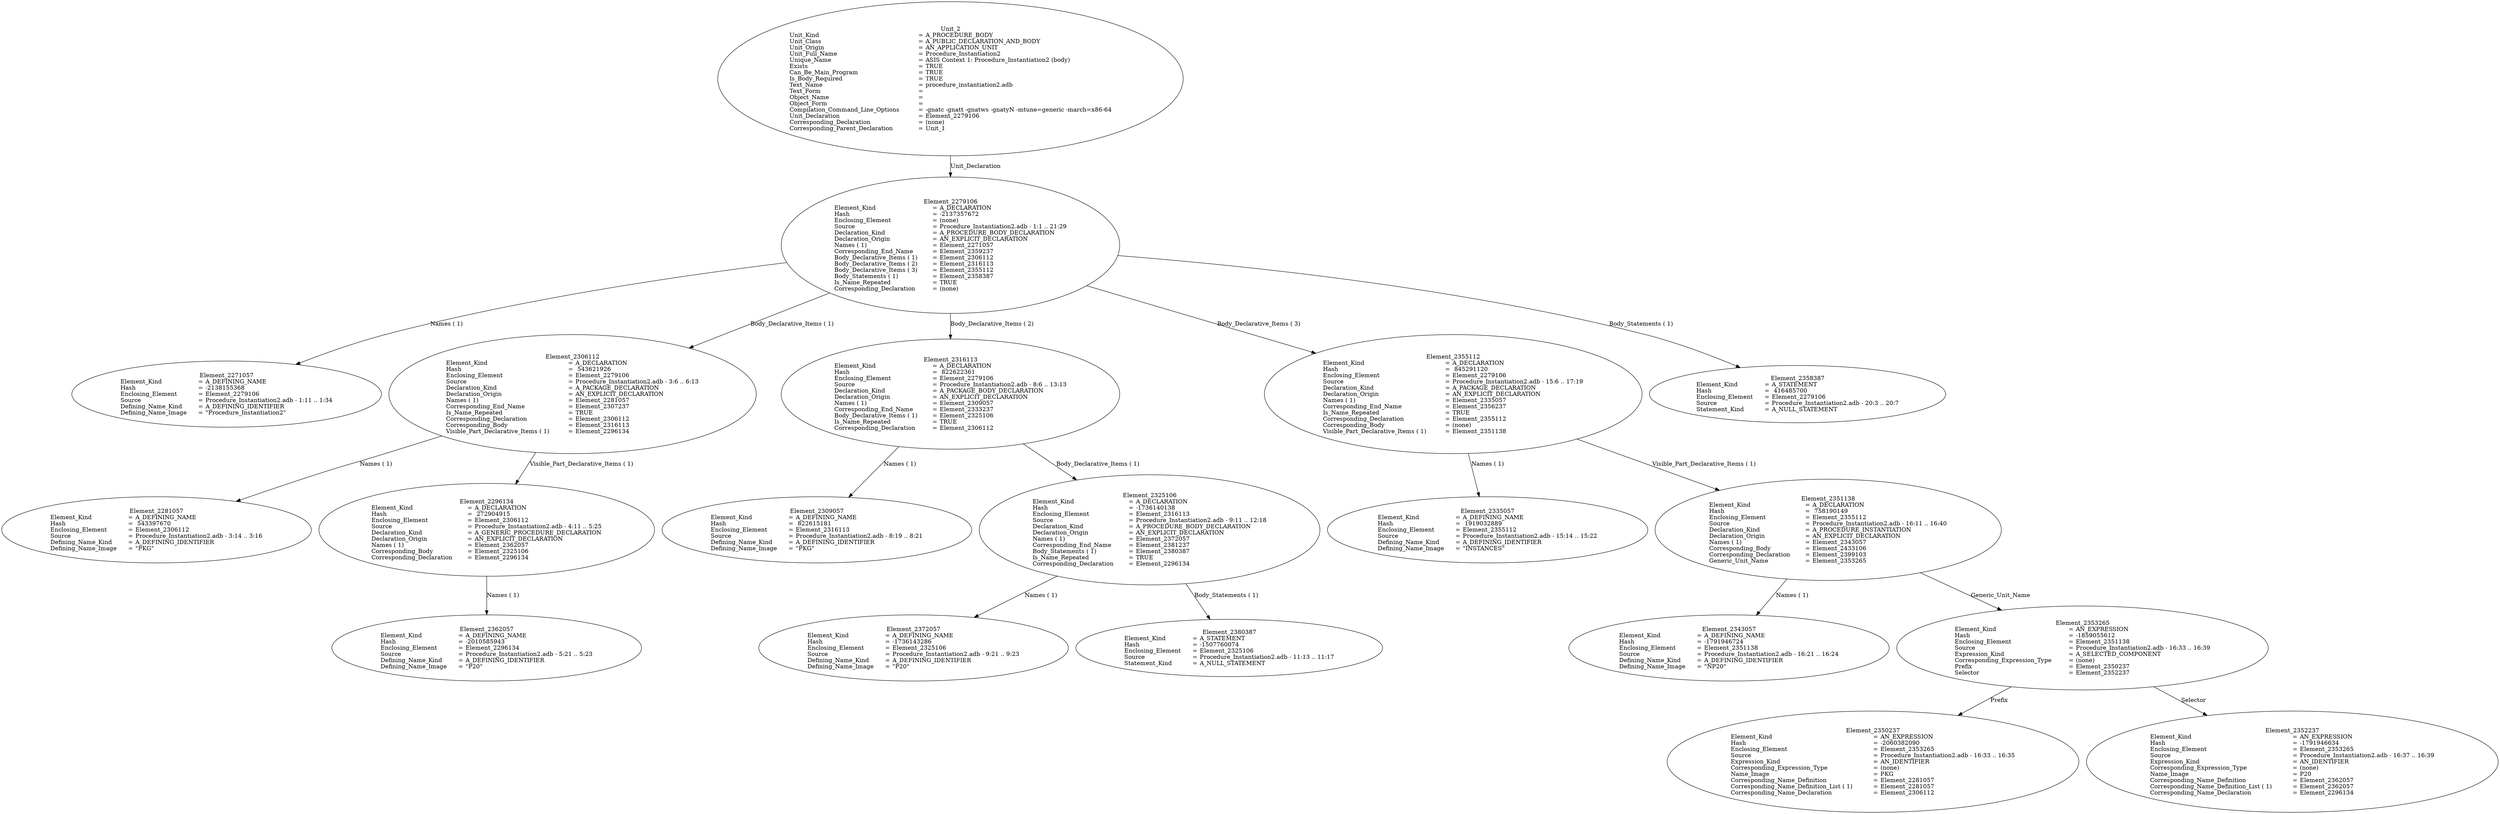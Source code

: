 digraph "procedure_instantiation2.adt" {
  Unit_2 -> Element_2279106
      [ label=Unit_Declaration ];
  Unit_2
      [ label=<<TABLE BORDER="0" CELLBORDER="0" CELLSPACING="0" CELLPADDING="0"> 
          <TR><TD COLSPAN="3">Unit_2</TD></TR>
          <TR><TD ALIGN="LEFT">Unit_Kind   </TD><TD> = </TD><TD ALIGN="LEFT">A_PROCEDURE_BODY</TD></TR>
          <TR><TD ALIGN="LEFT">Unit_Class   </TD><TD> = </TD><TD ALIGN="LEFT">A_PUBLIC_DECLARATION_AND_BODY</TD></TR>
          <TR><TD ALIGN="LEFT">Unit_Origin   </TD><TD> = </TD><TD ALIGN="LEFT">AN_APPLICATION_UNIT</TD></TR>
          <TR><TD ALIGN="LEFT">Unit_Full_Name    </TD><TD> = </TD><TD ALIGN="LEFT">Procedure_Instantiation2</TD></TR>
          <TR><TD ALIGN="LEFT">Unique_Name   </TD><TD> = </TD><TD ALIGN="LEFT">ASIS Context 1: Procedure_Instantiation2 (body)</TD></TR>
          <TR><TD ALIGN="LEFT">Exists  </TD><TD> = </TD><TD ALIGN="LEFT">TRUE</TD></TR>
          <TR><TD ALIGN="LEFT">Can_Be_Main_Program     </TD><TD> = </TD><TD ALIGN="LEFT">TRUE</TD></TR>
          <TR><TD ALIGN="LEFT">Is_Body_Required     </TD><TD> = </TD><TD ALIGN="LEFT">TRUE</TD></TR>
          <TR><TD ALIGN="LEFT">Text_Name   </TD><TD> = </TD><TD ALIGN="LEFT">procedure_instantiation2.adb</TD></TR>
          <TR><TD ALIGN="LEFT">Text_Form   </TD><TD> = </TD><TD ALIGN="LEFT"></TD></TR>
          <TR><TD ALIGN="LEFT">Object_Name   </TD><TD> = </TD><TD ALIGN="LEFT"></TD></TR>
          <TR><TD ALIGN="LEFT">Object_Form   </TD><TD> = </TD><TD ALIGN="LEFT"></TD></TR>
          <TR><TD ALIGN="LEFT">Compilation_Command_Line_Options         </TD><TD> = </TD><TD ALIGN="LEFT">-gnatc -gnatt -gnatws -gnatyN -mtune=generic -march=x86-64</TD></TR>
          <TR><TD ALIGN="LEFT">Unit_Declaration     </TD><TD> = </TD><TD ALIGN="LEFT">Element_2279106</TD></TR>
          <TR><TD ALIGN="LEFT">Corresponding_Declaration       </TD><TD> = </TD><TD ALIGN="LEFT">(none)</TD></TR>
          <TR><TD ALIGN="LEFT">Corresponding_Parent_Declaration         </TD><TD> = </TD><TD ALIGN="LEFT">Unit_1</TD></TR>
          </TABLE>> ];
  Element_2279106 -> Element_2271057
      [ label="Names ( 1)" ];
  Element_2279106 -> Element_2306112
      [ label="Body_Declarative_Items ( 1)" ];
  Element_2279106 -> Element_2316113
      [ label="Body_Declarative_Items ( 2)" ];
  Element_2279106 -> Element_2355112
      [ label="Body_Declarative_Items ( 3)" ];
  Element_2279106 -> Element_2358387
      [ label="Body_Statements ( 1)" ];
  Element_2279106
      [ label=<<TABLE BORDER="0" CELLBORDER="0" CELLSPACING="0" CELLPADDING="0"> 
          <TR><TD COLSPAN="3">Element_2279106</TD></TR>
          <TR><TD ALIGN="LEFT">Element_Kind    </TD><TD> = </TD><TD ALIGN="LEFT">A_DECLARATION</TD></TR>
          <TR><TD ALIGN="LEFT">Hash  </TD><TD> = </TD><TD ALIGN="LEFT">-2137357672</TD></TR>
          <TR><TD ALIGN="LEFT">Enclosing_Element     </TD><TD> = </TD><TD ALIGN="LEFT">(none)</TD></TR>
          <TR><TD ALIGN="LEFT">Source  </TD><TD> = </TD><TD ALIGN="LEFT">Procedure_Instantiation2.adb - 1:1 .. 21:29</TD></TR>
          <TR><TD ALIGN="LEFT">Declaration_Kind     </TD><TD> = </TD><TD ALIGN="LEFT">A_PROCEDURE_BODY_DECLARATION</TD></TR>
          <TR><TD ALIGN="LEFT">Declaration_Origin     </TD><TD> = </TD><TD ALIGN="LEFT">AN_EXPLICIT_DECLARATION</TD></TR>
          <TR><TD ALIGN="LEFT">Names ( 1)   </TD><TD> = </TD><TD ALIGN="LEFT">Element_2271057</TD></TR>
          <TR><TD ALIGN="LEFT">Corresponding_End_Name      </TD><TD> = </TD><TD ALIGN="LEFT">Element_2359237</TD></TR>
          <TR><TD ALIGN="LEFT">Body_Declarative_Items ( 1)       </TD><TD> = </TD><TD ALIGN="LEFT">Element_2306112</TD></TR>
          <TR><TD ALIGN="LEFT">Body_Declarative_Items ( 2)       </TD><TD> = </TD><TD ALIGN="LEFT">Element_2316113</TD></TR>
          <TR><TD ALIGN="LEFT">Body_Declarative_Items ( 3)       </TD><TD> = </TD><TD ALIGN="LEFT">Element_2355112</TD></TR>
          <TR><TD ALIGN="LEFT">Body_Statements ( 1)      </TD><TD> = </TD><TD ALIGN="LEFT">Element_2358387</TD></TR>
          <TR><TD ALIGN="LEFT">Is_Name_Repeated     </TD><TD> = </TD><TD ALIGN="LEFT">TRUE</TD></TR>
          <TR><TD ALIGN="LEFT">Corresponding_Declaration       </TD><TD> = </TD><TD ALIGN="LEFT">(none)</TD></TR>
          </TABLE>> ];
  Element_2271057
      [ label=<<TABLE BORDER="0" CELLBORDER="0" CELLSPACING="0" CELLPADDING="0"> 
          <TR><TD COLSPAN="3">Element_2271057</TD></TR>
          <TR><TD ALIGN="LEFT">Element_Kind    </TD><TD> = </TD><TD ALIGN="LEFT">A_DEFINING_NAME</TD></TR>
          <TR><TD ALIGN="LEFT">Hash  </TD><TD> = </TD><TD ALIGN="LEFT">-2138155368</TD></TR>
          <TR><TD ALIGN="LEFT">Enclosing_Element     </TD><TD> = </TD><TD ALIGN="LEFT">Element_2279106</TD></TR>
          <TR><TD ALIGN="LEFT">Source  </TD><TD> = </TD><TD ALIGN="LEFT">Procedure_Instantiation2.adb - 1:11 .. 1:34</TD></TR>
          <TR><TD ALIGN="LEFT">Defining_Name_Kind     </TD><TD> = </TD><TD ALIGN="LEFT">A_DEFINING_IDENTIFIER</TD></TR>
          <TR><TD ALIGN="LEFT">Defining_Name_Image     </TD><TD> = </TD><TD ALIGN="LEFT">"Procedure_Instantiation2"</TD></TR>
          </TABLE>> ];
  Element_2306112 -> Element_2281057
      [ label="Names ( 1)" ];
  Element_2306112 -> Element_2296134
      [ label="Visible_Part_Declarative_Items ( 1)" ];
  Element_2306112
      [ label=<<TABLE BORDER="0" CELLBORDER="0" CELLSPACING="0" CELLPADDING="0"> 
          <TR><TD COLSPAN="3">Element_2306112</TD></TR>
          <TR><TD ALIGN="LEFT">Element_Kind    </TD><TD> = </TD><TD ALIGN="LEFT">A_DECLARATION</TD></TR>
          <TR><TD ALIGN="LEFT">Hash  </TD><TD> = </TD><TD ALIGN="LEFT"> 543621926</TD></TR>
          <TR><TD ALIGN="LEFT">Enclosing_Element     </TD><TD> = </TD><TD ALIGN="LEFT">Element_2279106</TD></TR>
          <TR><TD ALIGN="LEFT">Source  </TD><TD> = </TD><TD ALIGN="LEFT">Procedure_Instantiation2.adb - 3:6 .. 6:13</TD></TR>
          <TR><TD ALIGN="LEFT">Declaration_Kind     </TD><TD> = </TD><TD ALIGN="LEFT">A_PACKAGE_DECLARATION</TD></TR>
          <TR><TD ALIGN="LEFT">Declaration_Origin     </TD><TD> = </TD><TD ALIGN="LEFT">AN_EXPLICIT_DECLARATION</TD></TR>
          <TR><TD ALIGN="LEFT">Names ( 1)   </TD><TD> = </TD><TD ALIGN="LEFT">Element_2281057</TD></TR>
          <TR><TD ALIGN="LEFT">Corresponding_End_Name      </TD><TD> = </TD><TD ALIGN="LEFT">Element_2307237</TD></TR>
          <TR><TD ALIGN="LEFT">Is_Name_Repeated     </TD><TD> = </TD><TD ALIGN="LEFT">TRUE</TD></TR>
          <TR><TD ALIGN="LEFT">Corresponding_Declaration       </TD><TD> = </TD><TD ALIGN="LEFT">Element_2306112</TD></TR>
          <TR><TD ALIGN="LEFT">Corresponding_Body     </TD><TD> = </TD><TD ALIGN="LEFT">Element_2316113</TD></TR>
          <TR><TD ALIGN="LEFT">Visible_Part_Declarative_Items ( 1)         </TD><TD> = </TD><TD ALIGN="LEFT">Element_2296134</TD></TR>
          </TABLE>> ];
  Element_2281057
      [ label=<<TABLE BORDER="0" CELLBORDER="0" CELLSPACING="0" CELLPADDING="0"> 
          <TR><TD COLSPAN="3">Element_2281057</TD></TR>
          <TR><TD ALIGN="LEFT">Element_Kind    </TD><TD> = </TD><TD ALIGN="LEFT">A_DEFINING_NAME</TD></TR>
          <TR><TD ALIGN="LEFT">Hash  </TD><TD> = </TD><TD ALIGN="LEFT"> 543397670</TD></TR>
          <TR><TD ALIGN="LEFT">Enclosing_Element     </TD><TD> = </TD><TD ALIGN="LEFT">Element_2306112</TD></TR>
          <TR><TD ALIGN="LEFT">Source  </TD><TD> = </TD><TD ALIGN="LEFT">Procedure_Instantiation2.adb - 3:14 .. 3:16</TD></TR>
          <TR><TD ALIGN="LEFT">Defining_Name_Kind     </TD><TD> = </TD><TD ALIGN="LEFT">A_DEFINING_IDENTIFIER</TD></TR>
          <TR><TD ALIGN="LEFT">Defining_Name_Image     </TD><TD> = </TD><TD ALIGN="LEFT">"PKG"</TD></TR>
          </TABLE>> ];
  Element_2296134 -> Element_2362057
      [ label="Names ( 1)" ];
  Element_2296134
      [ label=<<TABLE BORDER="0" CELLBORDER="0" CELLSPACING="0" CELLPADDING="0"> 
          <TR><TD COLSPAN="3">Element_2296134</TD></TR>
          <TR><TD ALIGN="LEFT">Element_Kind    </TD><TD> = </TD><TD ALIGN="LEFT">A_DECLARATION</TD></TR>
          <TR><TD ALIGN="LEFT">Hash  </TD><TD> = </TD><TD ALIGN="LEFT"> 272904915</TD></TR>
          <TR><TD ALIGN="LEFT">Enclosing_Element     </TD><TD> = </TD><TD ALIGN="LEFT">Element_2306112</TD></TR>
          <TR><TD ALIGN="LEFT">Source  </TD><TD> = </TD><TD ALIGN="LEFT">Procedure_Instantiation2.adb - 4:11 .. 5:25</TD></TR>
          <TR><TD ALIGN="LEFT">Declaration_Kind     </TD><TD> = </TD><TD ALIGN="LEFT">A_GENERIC_PROCEDURE_DECLARATION</TD></TR>
          <TR><TD ALIGN="LEFT">Declaration_Origin     </TD><TD> = </TD><TD ALIGN="LEFT">AN_EXPLICIT_DECLARATION</TD></TR>
          <TR><TD ALIGN="LEFT">Names ( 1)   </TD><TD> = </TD><TD ALIGN="LEFT">Element_2362057</TD></TR>
          <TR><TD ALIGN="LEFT">Corresponding_Body     </TD><TD> = </TD><TD ALIGN="LEFT">Element_2325106</TD></TR>
          <TR><TD ALIGN="LEFT">Corresponding_Declaration       </TD><TD> = </TD><TD ALIGN="LEFT">Element_2296134</TD></TR>
          </TABLE>> ];
  Element_2362057
      [ label=<<TABLE BORDER="0" CELLBORDER="0" CELLSPACING="0" CELLPADDING="0"> 
          <TR><TD COLSPAN="3">Element_2362057</TD></TR>
          <TR><TD ALIGN="LEFT">Element_Kind    </TD><TD> = </TD><TD ALIGN="LEFT">A_DEFINING_NAME</TD></TR>
          <TR><TD ALIGN="LEFT">Hash  </TD><TD> = </TD><TD ALIGN="LEFT">-2010585943</TD></TR>
          <TR><TD ALIGN="LEFT">Enclosing_Element     </TD><TD> = </TD><TD ALIGN="LEFT">Element_2296134</TD></TR>
          <TR><TD ALIGN="LEFT">Source  </TD><TD> = </TD><TD ALIGN="LEFT">Procedure_Instantiation2.adb - 5:21 .. 5:23</TD></TR>
          <TR><TD ALIGN="LEFT">Defining_Name_Kind     </TD><TD> = </TD><TD ALIGN="LEFT">A_DEFINING_IDENTIFIER</TD></TR>
          <TR><TD ALIGN="LEFT">Defining_Name_Image     </TD><TD> = </TD><TD ALIGN="LEFT">"P20"</TD></TR>
          </TABLE>> ];
  Element_2316113 -> Element_2309057
      [ label="Names ( 1)" ];
  Element_2316113 -> Element_2325106
      [ label="Body_Declarative_Items ( 1)" ];
  Element_2316113
      [ label=<<TABLE BORDER="0" CELLBORDER="0" CELLSPACING="0" CELLPADDING="0"> 
          <TR><TD COLSPAN="3">Element_2316113</TD></TR>
          <TR><TD ALIGN="LEFT">Element_Kind    </TD><TD> = </TD><TD ALIGN="LEFT">A_DECLARATION</TD></TR>
          <TR><TD ALIGN="LEFT">Hash  </TD><TD> = </TD><TD ALIGN="LEFT"> 822622361</TD></TR>
          <TR><TD ALIGN="LEFT">Enclosing_Element     </TD><TD> = </TD><TD ALIGN="LEFT">Element_2279106</TD></TR>
          <TR><TD ALIGN="LEFT">Source  </TD><TD> = </TD><TD ALIGN="LEFT">Procedure_Instantiation2.adb - 8:6 .. 13:13</TD></TR>
          <TR><TD ALIGN="LEFT">Declaration_Kind     </TD><TD> = </TD><TD ALIGN="LEFT">A_PACKAGE_BODY_DECLARATION</TD></TR>
          <TR><TD ALIGN="LEFT">Declaration_Origin     </TD><TD> = </TD><TD ALIGN="LEFT">AN_EXPLICIT_DECLARATION</TD></TR>
          <TR><TD ALIGN="LEFT">Names ( 1)   </TD><TD> = </TD><TD ALIGN="LEFT">Element_2309057</TD></TR>
          <TR><TD ALIGN="LEFT">Corresponding_End_Name      </TD><TD> = </TD><TD ALIGN="LEFT">Element_2333237</TD></TR>
          <TR><TD ALIGN="LEFT">Body_Declarative_Items ( 1)       </TD><TD> = </TD><TD ALIGN="LEFT">Element_2325106</TD></TR>
          <TR><TD ALIGN="LEFT">Is_Name_Repeated     </TD><TD> = </TD><TD ALIGN="LEFT">TRUE</TD></TR>
          <TR><TD ALIGN="LEFT">Corresponding_Declaration       </TD><TD> = </TD><TD ALIGN="LEFT">Element_2306112</TD></TR>
          </TABLE>> ];
  Element_2309057
      [ label=<<TABLE BORDER="0" CELLBORDER="0" CELLSPACING="0" CELLPADDING="0"> 
          <TR><TD COLSPAN="3">Element_2309057</TD></TR>
          <TR><TD ALIGN="LEFT">Element_Kind    </TD><TD> = </TD><TD ALIGN="LEFT">A_DEFINING_NAME</TD></TR>
          <TR><TD ALIGN="LEFT">Hash  </TD><TD> = </TD><TD ALIGN="LEFT"> 822615181</TD></TR>
          <TR><TD ALIGN="LEFT">Enclosing_Element     </TD><TD> = </TD><TD ALIGN="LEFT">Element_2316113</TD></TR>
          <TR><TD ALIGN="LEFT">Source  </TD><TD> = </TD><TD ALIGN="LEFT">Procedure_Instantiation2.adb - 8:19 .. 8:21</TD></TR>
          <TR><TD ALIGN="LEFT">Defining_Name_Kind     </TD><TD> = </TD><TD ALIGN="LEFT">A_DEFINING_IDENTIFIER</TD></TR>
          <TR><TD ALIGN="LEFT">Defining_Name_Image     </TD><TD> = </TD><TD ALIGN="LEFT">"PKG"</TD></TR>
          </TABLE>> ];
  Element_2325106 -> Element_2372057
      [ label="Names ( 1)" ];
  Element_2325106 -> Element_2380387
      [ label="Body_Statements ( 1)" ];
  Element_2325106
      [ label=<<TABLE BORDER="0" CELLBORDER="0" CELLSPACING="0" CELLPADDING="0"> 
          <TR><TD COLSPAN="3">Element_2325106</TD></TR>
          <TR><TD ALIGN="LEFT">Element_Kind    </TD><TD> = </TD><TD ALIGN="LEFT">A_DECLARATION</TD></TR>
          <TR><TD ALIGN="LEFT">Hash  </TD><TD> = </TD><TD ALIGN="LEFT">-1736140138</TD></TR>
          <TR><TD ALIGN="LEFT">Enclosing_Element     </TD><TD> = </TD><TD ALIGN="LEFT">Element_2316113</TD></TR>
          <TR><TD ALIGN="LEFT">Source  </TD><TD> = </TD><TD ALIGN="LEFT">Procedure_Instantiation2.adb - 9:11 .. 12:18</TD></TR>
          <TR><TD ALIGN="LEFT">Declaration_Kind     </TD><TD> = </TD><TD ALIGN="LEFT">A_PROCEDURE_BODY_DECLARATION</TD></TR>
          <TR><TD ALIGN="LEFT">Declaration_Origin     </TD><TD> = </TD><TD ALIGN="LEFT">AN_EXPLICIT_DECLARATION</TD></TR>
          <TR><TD ALIGN="LEFT">Names ( 1)   </TD><TD> = </TD><TD ALIGN="LEFT">Element_2372057</TD></TR>
          <TR><TD ALIGN="LEFT">Corresponding_End_Name      </TD><TD> = </TD><TD ALIGN="LEFT">Element_2381237</TD></TR>
          <TR><TD ALIGN="LEFT">Body_Statements ( 1)      </TD><TD> = </TD><TD ALIGN="LEFT">Element_2380387</TD></TR>
          <TR><TD ALIGN="LEFT">Is_Name_Repeated     </TD><TD> = </TD><TD ALIGN="LEFT">TRUE</TD></TR>
          <TR><TD ALIGN="LEFT">Corresponding_Declaration       </TD><TD> = </TD><TD ALIGN="LEFT">Element_2296134</TD></TR>
          </TABLE>> ];
  Element_2372057
      [ label=<<TABLE BORDER="0" CELLBORDER="0" CELLSPACING="0" CELLPADDING="0"> 
          <TR><TD COLSPAN="3">Element_2372057</TD></TR>
          <TR><TD ALIGN="LEFT">Element_Kind    </TD><TD> = </TD><TD ALIGN="LEFT">A_DEFINING_NAME</TD></TR>
          <TR><TD ALIGN="LEFT">Hash  </TD><TD> = </TD><TD ALIGN="LEFT">-1736143286</TD></TR>
          <TR><TD ALIGN="LEFT">Enclosing_Element     </TD><TD> = </TD><TD ALIGN="LEFT">Element_2325106</TD></TR>
          <TR><TD ALIGN="LEFT">Source  </TD><TD> = </TD><TD ALIGN="LEFT">Procedure_Instantiation2.adb - 9:21 .. 9:23</TD></TR>
          <TR><TD ALIGN="LEFT">Defining_Name_Kind     </TD><TD> = </TD><TD ALIGN="LEFT">A_DEFINING_IDENTIFIER</TD></TR>
          <TR><TD ALIGN="LEFT">Defining_Name_Image     </TD><TD> = </TD><TD ALIGN="LEFT">"P20"</TD></TR>
          </TABLE>> ];
  Element_2380387
      [ label=<<TABLE BORDER="0" CELLBORDER="0" CELLSPACING="0" CELLPADDING="0"> 
          <TR><TD COLSPAN="3">Element_2380387</TD></TR>
          <TR><TD ALIGN="LEFT">Element_Kind    </TD><TD> = </TD><TD ALIGN="LEFT">A_STATEMENT</TD></TR>
          <TR><TD ALIGN="LEFT">Hash  </TD><TD> = </TD><TD ALIGN="LEFT">-1507760074</TD></TR>
          <TR><TD ALIGN="LEFT">Enclosing_Element     </TD><TD> = </TD><TD ALIGN="LEFT">Element_2325106</TD></TR>
          <TR><TD ALIGN="LEFT">Source  </TD><TD> = </TD><TD ALIGN="LEFT">Procedure_Instantiation2.adb - 11:13 .. 11:17</TD></TR>
          <TR><TD ALIGN="LEFT">Statement_Kind    </TD><TD> = </TD><TD ALIGN="LEFT">A_NULL_STATEMENT</TD></TR>
          </TABLE>> ];
  Element_2355112 -> Element_2335057
      [ label="Names ( 1)" ];
  Element_2355112 -> Element_2351138
      [ label="Visible_Part_Declarative_Items ( 1)" ];
  Element_2355112
      [ label=<<TABLE BORDER="0" CELLBORDER="0" CELLSPACING="0" CELLPADDING="0"> 
          <TR><TD COLSPAN="3">Element_2355112</TD></TR>
          <TR><TD ALIGN="LEFT">Element_Kind    </TD><TD> = </TD><TD ALIGN="LEFT">A_DECLARATION</TD></TR>
          <TR><TD ALIGN="LEFT">Hash  </TD><TD> = </TD><TD ALIGN="LEFT"> 845291120</TD></TR>
          <TR><TD ALIGN="LEFT">Enclosing_Element     </TD><TD> = </TD><TD ALIGN="LEFT">Element_2279106</TD></TR>
          <TR><TD ALIGN="LEFT">Source  </TD><TD> = </TD><TD ALIGN="LEFT">Procedure_Instantiation2.adb - 15:6 .. 17:19</TD></TR>
          <TR><TD ALIGN="LEFT">Declaration_Kind     </TD><TD> = </TD><TD ALIGN="LEFT">A_PACKAGE_DECLARATION</TD></TR>
          <TR><TD ALIGN="LEFT">Declaration_Origin     </TD><TD> = </TD><TD ALIGN="LEFT">AN_EXPLICIT_DECLARATION</TD></TR>
          <TR><TD ALIGN="LEFT">Names ( 1)   </TD><TD> = </TD><TD ALIGN="LEFT">Element_2335057</TD></TR>
          <TR><TD ALIGN="LEFT">Corresponding_End_Name      </TD><TD> = </TD><TD ALIGN="LEFT">Element_2356237</TD></TR>
          <TR><TD ALIGN="LEFT">Is_Name_Repeated     </TD><TD> = </TD><TD ALIGN="LEFT">TRUE</TD></TR>
          <TR><TD ALIGN="LEFT">Corresponding_Declaration       </TD><TD> = </TD><TD ALIGN="LEFT">Element_2355112</TD></TR>
          <TR><TD ALIGN="LEFT">Corresponding_Body     </TD><TD> = </TD><TD ALIGN="LEFT">(none)</TD></TR>
          <TR><TD ALIGN="LEFT">Visible_Part_Declarative_Items ( 1)         </TD><TD> = </TD><TD ALIGN="LEFT">Element_2351138</TD></TR>
          </TABLE>> ];
  Element_2335057
      [ label=<<TABLE BORDER="0" CELLBORDER="0" CELLSPACING="0" CELLPADDING="0"> 
          <TR><TD COLSPAN="3">Element_2335057</TD></TR>
          <TR><TD ALIGN="LEFT">Element_Kind    </TD><TD> = </TD><TD ALIGN="LEFT">A_DEFINING_NAME</TD></TR>
          <TR><TD ALIGN="LEFT">Hash  </TD><TD> = </TD><TD ALIGN="LEFT"> 1919032889</TD></TR>
          <TR><TD ALIGN="LEFT">Enclosing_Element     </TD><TD> = </TD><TD ALIGN="LEFT">Element_2355112</TD></TR>
          <TR><TD ALIGN="LEFT">Source  </TD><TD> = </TD><TD ALIGN="LEFT">Procedure_Instantiation2.adb - 15:14 .. 15:22</TD></TR>
          <TR><TD ALIGN="LEFT">Defining_Name_Kind     </TD><TD> = </TD><TD ALIGN="LEFT">A_DEFINING_IDENTIFIER</TD></TR>
          <TR><TD ALIGN="LEFT">Defining_Name_Image     </TD><TD> = </TD><TD ALIGN="LEFT">"INSTANCES"</TD></TR>
          </TABLE>> ];
  Element_2351138 -> Element_2343057
      [ label="Names ( 1)" ];
  Element_2351138 -> Element_2353265
      [ label=Generic_Unit_Name ];
  Element_2351138
      [ label=<<TABLE BORDER="0" CELLBORDER="0" CELLSPACING="0" CELLPADDING="0"> 
          <TR><TD COLSPAN="3">Element_2351138</TD></TR>
          <TR><TD ALIGN="LEFT">Element_Kind    </TD><TD> = </TD><TD ALIGN="LEFT">A_DECLARATION</TD></TR>
          <TR><TD ALIGN="LEFT">Hash  </TD><TD> = </TD><TD ALIGN="LEFT"> 758190149</TD></TR>
          <TR><TD ALIGN="LEFT">Enclosing_Element     </TD><TD> = </TD><TD ALIGN="LEFT">Element_2355112</TD></TR>
          <TR><TD ALIGN="LEFT">Source  </TD><TD> = </TD><TD ALIGN="LEFT">Procedure_Instantiation2.adb - 16:11 .. 16:40</TD></TR>
          <TR><TD ALIGN="LEFT">Declaration_Kind     </TD><TD> = </TD><TD ALIGN="LEFT">A_PROCEDURE_INSTANTIATION</TD></TR>
          <TR><TD ALIGN="LEFT">Declaration_Origin     </TD><TD> = </TD><TD ALIGN="LEFT">AN_EXPLICIT_DECLARATION</TD></TR>
          <TR><TD ALIGN="LEFT">Names ( 1)   </TD><TD> = </TD><TD ALIGN="LEFT">Element_2343057</TD></TR>
          <TR><TD ALIGN="LEFT">Corresponding_Body     </TD><TD> = </TD><TD ALIGN="LEFT">Element_2433106</TD></TR>
          <TR><TD ALIGN="LEFT">Corresponding_Declaration       </TD><TD> = </TD><TD ALIGN="LEFT">Element_2399103</TD></TR>
          <TR><TD ALIGN="LEFT">Generic_Unit_Name     </TD><TD> = </TD><TD ALIGN="LEFT">Element_2353265</TD></TR>
          </TABLE>> ];
  Element_2343057
      [ label=<<TABLE BORDER="0" CELLBORDER="0" CELLSPACING="0" CELLPADDING="0"> 
          <TR><TD COLSPAN="3">Element_2343057</TD></TR>
          <TR><TD ALIGN="LEFT">Element_Kind    </TD><TD> = </TD><TD ALIGN="LEFT">A_DEFINING_NAME</TD></TR>
          <TR><TD ALIGN="LEFT">Hash  </TD><TD> = </TD><TD ALIGN="LEFT">-1791946724</TD></TR>
          <TR><TD ALIGN="LEFT">Enclosing_Element     </TD><TD> = </TD><TD ALIGN="LEFT">Element_2351138</TD></TR>
          <TR><TD ALIGN="LEFT">Source  </TD><TD> = </TD><TD ALIGN="LEFT">Procedure_Instantiation2.adb - 16:21 .. 16:24</TD></TR>
          <TR><TD ALIGN="LEFT">Defining_Name_Kind     </TD><TD> = </TD><TD ALIGN="LEFT">A_DEFINING_IDENTIFIER</TD></TR>
          <TR><TD ALIGN="LEFT">Defining_Name_Image     </TD><TD> = </TD><TD ALIGN="LEFT">"NP20"</TD></TR>
          </TABLE>> ];
  Element_2353265 -> Element_2350237
      [ label=Prefix ];
  Element_2353265 -> Element_2352237
      [ label=Selector ];
  Element_2353265
      [ label=<<TABLE BORDER="0" CELLBORDER="0" CELLSPACING="0" CELLPADDING="0"> 
          <TR><TD COLSPAN="3">Element_2353265</TD></TR>
          <TR><TD ALIGN="LEFT">Element_Kind    </TD><TD> = </TD><TD ALIGN="LEFT">AN_EXPRESSION</TD></TR>
          <TR><TD ALIGN="LEFT">Hash  </TD><TD> = </TD><TD ALIGN="LEFT">-1859055612</TD></TR>
          <TR><TD ALIGN="LEFT">Enclosing_Element     </TD><TD> = </TD><TD ALIGN="LEFT">Element_2351138</TD></TR>
          <TR><TD ALIGN="LEFT">Source  </TD><TD> = </TD><TD ALIGN="LEFT">Procedure_Instantiation2.adb - 16:33 .. 16:39</TD></TR>
          <TR><TD ALIGN="LEFT">Expression_Kind    </TD><TD> = </TD><TD ALIGN="LEFT">A_SELECTED_COMPONENT</TD></TR>
          <TR><TD ALIGN="LEFT">Corresponding_Expression_Type        </TD><TD> = </TD><TD ALIGN="LEFT">(none)</TD></TR>
          <TR><TD ALIGN="LEFT">Prefix  </TD><TD> = </TD><TD ALIGN="LEFT">Element_2350237</TD></TR>
          <TR><TD ALIGN="LEFT">Selector   </TD><TD> = </TD><TD ALIGN="LEFT">Element_2352237</TD></TR>
          </TABLE>> ];
  Element_2350237
      [ label=<<TABLE BORDER="0" CELLBORDER="0" CELLSPACING="0" CELLPADDING="0"> 
          <TR><TD COLSPAN="3">Element_2350237</TD></TR>
          <TR><TD ALIGN="LEFT">Element_Kind    </TD><TD> = </TD><TD ALIGN="LEFT">AN_EXPRESSION</TD></TR>
          <TR><TD ALIGN="LEFT">Hash  </TD><TD> = </TD><TD ALIGN="LEFT">-2060382090</TD></TR>
          <TR><TD ALIGN="LEFT">Enclosing_Element     </TD><TD> = </TD><TD ALIGN="LEFT">Element_2353265</TD></TR>
          <TR><TD ALIGN="LEFT">Source  </TD><TD> = </TD><TD ALIGN="LEFT">Procedure_Instantiation2.adb - 16:33 .. 16:35</TD></TR>
          <TR><TD ALIGN="LEFT">Expression_Kind    </TD><TD> = </TD><TD ALIGN="LEFT">AN_IDENTIFIER</TD></TR>
          <TR><TD ALIGN="LEFT">Corresponding_Expression_Type        </TD><TD> = </TD><TD ALIGN="LEFT">(none)</TD></TR>
          <TR><TD ALIGN="LEFT">Name_Image   </TD><TD> = </TD><TD ALIGN="LEFT">PKG</TD></TR>
          <TR><TD ALIGN="LEFT">Corresponding_Name_Definition        </TD><TD> = </TD><TD ALIGN="LEFT">Element_2281057</TD></TR>
          <TR><TD ALIGN="LEFT">Corresponding_Name_Definition_List ( 1)          </TD><TD> = </TD><TD ALIGN="LEFT">Element_2281057</TD></TR>
          <TR><TD ALIGN="LEFT">Corresponding_Name_Declaration        </TD><TD> = </TD><TD ALIGN="LEFT">Element_2306112</TD></TR>
          </TABLE>> ];
  Element_2352237
      [ label=<<TABLE BORDER="0" CELLBORDER="0" CELLSPACING="0" CELLPADDING="0"> 
          <TR><TD COLSPAN="3">Element_2352237</TD></TR>
          <TR><TD ALIGN="LEFT">Element_Kind    </TD><TD> = </TD><TD ALIGN="LEFT">AN_EXPRESSION</TD></TR>
          <TR><TD ALIGN="LEFT">Hash  </TD><TD> = </TD><TD ALIGN="LEFT">-1791946634</TD></TR>
          <TR><TD ALIGN="LEFT">Enclosing_Element     </TD><TD> = </TD><TD ALIGN="LEFT">Element_2353265</TD></TR>
          <TR><TD ALIGN="LEFT">Source  </TD><TD> = </TD><TD ALIGN="LEFT">Procedure_Instantiation2.adb - 16:37 .. 16:39</TD></TR>
          <TR><TD ALIGN="LEFT">Expression_Kind    </TD><TD> = </TD><TD ALIGN="LEFT">AN_IDENTIFIER</TD></TR>
          <TR><TD ALIGN="LEFT">Corresponding_Expression_Type        </TD><TD> = </TD><TD ALIGN="LEFT">(none)</TD></TR>
          <TR><TD ALIGN="LEFT">Name_Image   </TD><TD> = </TD><TD ALIGN="LEFT">P20</TD></TR>
          <TR><TD ALIGN="LEFT">Corresponding_Name_Definition        </TD><TD> = </TD><TD ALIGN="LEFT">Element_2362057</TD></TR>
          <TR><TD ALIGN="LEFT">Corresponding_Name_Definition_List ( 1)          </TD><TD> = </TD><TD ALIGN="LEFT">Element_2362057</TD></TR>
          <TR><TD ALIGN="LEFT">Corresponding_Name_Declaration        </TD><TD> = </TD><TD ALIGN="LEFT">Element_2296134</TD></TR>
          </TABLE>> ];
  Element_2358387
      [ label=<<TABLE BORDER="0" CELLBORDER="0" CELLSPACING="0" CELLPADDING="0"> 
          <TR><TD COLSPAN="3">Element_2358387</TD></TR>
          <TR><TD ALIGN="LEFT">Element_Kind    </TD><TD> = </TD><TD ALIGN="LEFT">A_STATEMENT</TD></TR>
          <TR><TD ALIGN="LEFT">Hash  </TD><TD> = </TD><TD ALIGN="LEFT"> 416485700</TD></TR>
          <TR><TD ALIGN="LEFT">Enclosing_Element     </TD><TD> = </TD><TD ALIGN="LEFT">Element_2279106</TD></TR>
          <TR><TD ALIGN="LEFT">Source  </TD><TD> = </TD><TD ALIGN="LEFT">Procedure_Instantiation2.adb - 20:3 .. 20:7</TD></TR>
          <TR><TD ALIGN="LEFT">Statement_Kind    </TD><TD> = </TD><TD ALIGN="LEFT">A_NULL_STATEMENT</TD></TR>
          </TABLE>> ]
}
